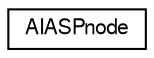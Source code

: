 digraph G
{
  edge [fontname="FreeSans",fontsize="10",labelfontname="FreeSans",labelfontsize="10"];
  node [fontname="FreeSans",fontsize="10",shape=record];
  rankdir="LR";
  Node1 [label="AIASPnode",height=0.2,width=0.4,color="black", fillcolor="white", style="filled",URL="$classAIASPnode.shtml",tooltip="AIASubPaving node class."];
}
